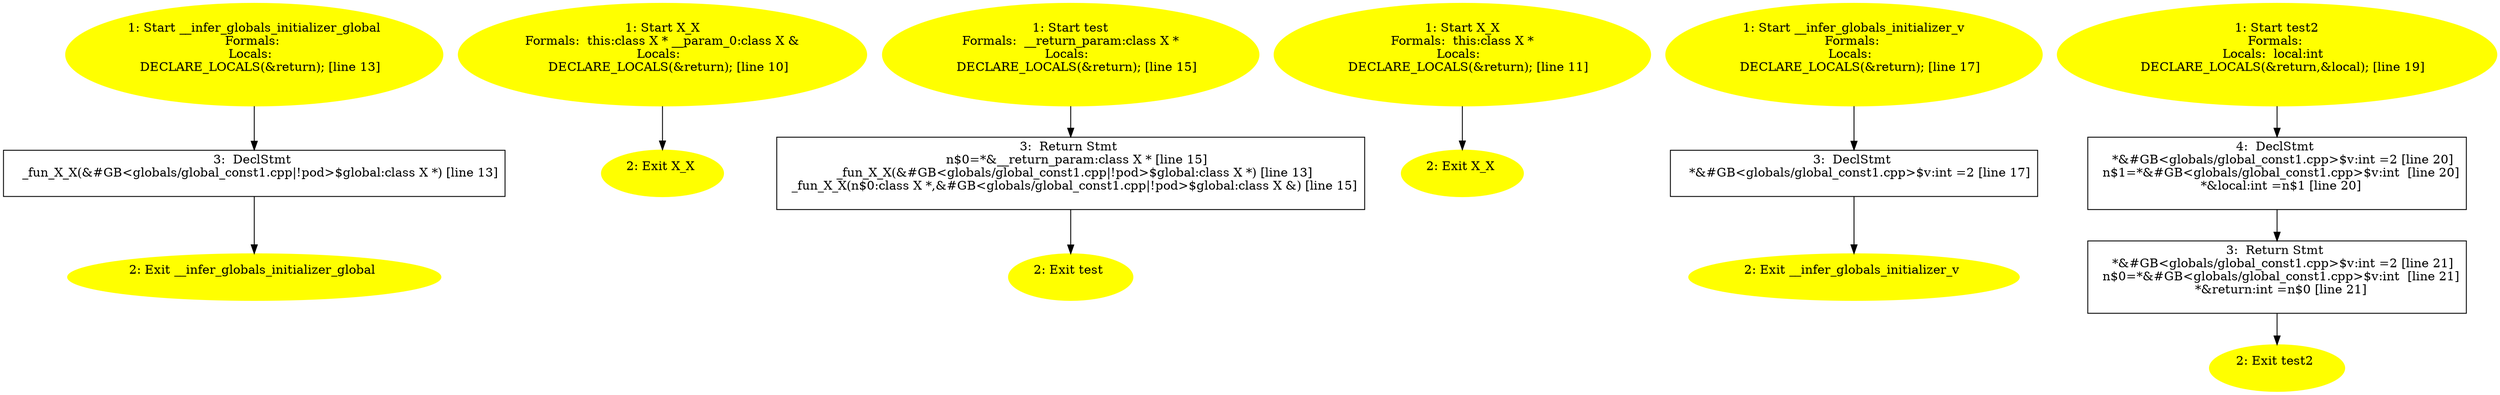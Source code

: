 /* @generated */
digraph iCFG {
"__infer_globals_initializer_global.bdc08c089842ce08b974b22a75daf78e_3" [label="3:  DeclStmt \n   _fun_X_X(&#GB<globals/global_const1.cpp|!pod>$global:class X *) [line 13]\n " shape="box"]
	

	 "__infer_globals_initializer_global.bdc08c089842ce08b974b22a75daf78e_3" -> "__infer_globals_initializer_global.bdc08c089842ce08b974b22a75daf78e_2" ;
"__infer_globals_initializer_global.bdc08c089842ce08b974b22a75daf78e_2" [label="2: Exit __infer_globals_initializer_global \n  " color=yellow style=filled]
	

"__infer_globals_initializer_global.bdc08c089842ce08b974b22a75daf78e_1" [label="1: Start __infer_globals_initializer_global\nFormals: \nLocals:  \n   DECLARE_LOCALS(&return); [line 13]\n " color=yellow style=filled]
	

	 "__infer_globals_initializer_global.bdc08c089842ce08b974b22a75daf78e_1" -> "__infer_globals_initializer_global.bdc08c089842ce08b974b22a75daf78e_3" ;
"X_X{_ZN1XC1ERKS_}.abc525d74d1815a6e1a874d1ed502de3_2" [label="2: Exit X_X \n  " color=yellow style=filled]
	

"X_X{_ZN1XC1ERKS_}.abc525d74d1815a6e1a874d1ed502de3_1" [label="1: Start X_X\nFormals:  this:class X * __param_0:class X &\nLocals:  \n   DECLARE_LOCALS(&return); [line 10]\n " color=yellow style=filled]
	

	 "X_X{_ZN1XC1ERKS_}.abc525d74d1815a6e1a874d1ed502de3_1" -> "X_X{_ZN1XC1ERKS_}.abc525d74d1815a6e1a874d1ed502de3_2" ;
"test{d41d8cd98f00b204e9800998ecf8427e_Z4testv}.8c08101fe48ee96867ff8578442d10bc_3" [label="3:  Return Stmt \n   n$0=*&__return_param:class X * [line 15]\n  _fun_X_X(&#GB<globals/global_const1.cpp|!pod>$global:class X *) [line 13]\n  _fun_X_X(n$0:class X *,&#GB<globals/global_const1.cpp|!pod>$global:class X &) [line 15]\n " shape="box"]
	

	 "test{d41d8cd98f00b204e9800998ecf8427e_Z4testv}.8c08101fe48ee96867ff8578442d10bc_3" -> "test{d41d8cd98f00b204e9800998ecf8427e_Z4testv}.8c08101fe48ee96867ff8578442d10bc_2" ;
"test{d41d8cd98f00b204e9800998ecf8427e_Z4testv}.8c08101fe48ee96867ff8578442d10bc_2" [label="2: Exit test \n  " color=yellow style=filled]
	

"test{d41d8cd98f00b204e9800998ecf8427e_Z4testv}.8c08101fe48ee96867ff8578442d10bc_1" [label="1: Start test\nFormals:  __return_param:class X *\nLocals:  \n   DECLARE_LOCALS(&return); [line 15]\n " color=yellow style=filled]
	

	 "test{d41d8cd98f00b204e9800998ecf8427e_Z4testv}.8c08101fe48ee96867ff8578442d10bc_1" -> "test{d41d8cd98f00b204e9800998ecf8427e_Z4testv}.8c08101fe48ee96867ff8578442d10bc_3" ;
"X_X{_ZN1XC1Ev}.dbc1390b15606562094682699e12caba_2" [label="2: Exit X_X \n  " color=yellow style=filled]
	

"X_X{_ZN1XC1Ev}.dbc1390b15606562094682699e12caba_1" [label="1: Start X_X\nFormals:  this:class X *\nLocals:  \n   DECLARE_LOCALS(&return); [line 11]\n " color=yellow style=filled]
	

	 "X_X{_ZN1XC1Ev}.dbc1390b15606562094682699e12caba_1" -> "X_X{_ZN1XC1Ev}.dbc1390b15606562094682699e12caba_2" ;
"__infer_globals_initializer_v.4e4b88201c5f529e31ed314500b0b0e5_3" [label="3:  DeclStmt \n   *&#GB<globals/global_const1.cpp>$v:int =2 [line 17]\n " shape="box"]
	

	 "__infer_globals_initializer_v.4e4b88201c5f529e31ed314500b0b0e5_3" -> "__infer_globals_initializer_v.4e4b88201c5f529e31ed314500b0b0e5_2" ;
"__infer_globals_initializer_v.4e4b88201c5f529e31ed314500b0b0e5_2" [label="2: Exit __infer_globals_initializer_v \n  " color=yellow style=filled]
	

"__infer_globals_initializer_v.4e4b88201c5f529e31ed314500b0b0e5_1" [label="1: Start __infer_globals_initializer_v\nFormals: \nLocals:  \n   DECLARE_LOCALS(&return); [line 17]\n " color=yellow style=filled]
	

	 "__infer_globals_initializer_v.4e4b88201c5f529e31ed314500b0b0e5_1" -> "__infer_globals_initializer_v.4e4b88201c5f529e31ed314500b0b0e5_3" ;
"test2{d41d8cd98f00b204e9800998ecf8427e_Z5test2v}.cf7940edefd4df119b2c0c269e6b062c_4" [label="4:  DeclStmt \n   *&#GB<globals/global_const1.cpp>$v:int =2 [line 20]\n  n$1=*&#GB<globals/global_const1.cpp>$v:int  [line 20]\n  *&local:int =n$1 [line 20]\n " shape="box"]
	

	 "test2{d41d8cd98f00b204e9800998ecf8427e_Z5test2v}.cf7940edefd4df119b2c0c269e6b062c_4" -> "test2{d41d8cd98f00b204e9800998ecf8427e_Z5test2v}.cf7940edefd4df119b2c0c269e6b062c_3" ;
"test2{d41d8cd98f00b204e9800998ecf8427e_Z5test2v}.cf7940edefd4df119b2c0c269e6b062c_3" [label="3:  Return Stmt \n   *&#GB<globals/global_const1.cpp>$v:int =2 [line 21]\n  n$0=*&#GB<globals/global_const1.cpp>$v:int  [line 21]\n  *&return:int =n$0 [line 21]\n " shape="box"]
	

	 "test2{d41d8cd98f00b204e9800998ecf8427e_Z5test2v}.cf7940edefd4df119b2c0c269e6b062c_3" -> "test2{d41d8cd98f00b204e9800998ecf8427e_Z5test2v}.cf7940edefd4df119b2c0c269e6b062c_2" ;
"test2{d41d8cd98f00b204e9800998ecf8427e_Z5test2v}.cf7940edefd4df119b2c0c269e6b062c_2" [label="2: Exit test2 \n  " color=yellow style=filled]
	

"test2{d41d8cd98f00b204e9800998ecf8427e_Z5test2v}.cf7940edefd4df119b2c0c269e6b062c_1" [label="1: Start test2\nFormals: \nLocals:  local:int  \n   DECLARE_LOCALS(&return,&local); [line 19]\n " color=yellow style=filled]
	

	 "test2{d41d8cd98f00b204e9800998ecf8427e_Z5test2v}.cf7940edefd4df119b2c0c269e6b062c_1" -> "test2{d41d8cd98f00b204e9800998ecf8427e_Z5test2v}.cf7940edefd4df119b2c0c269e6b062c_4" ;
}

